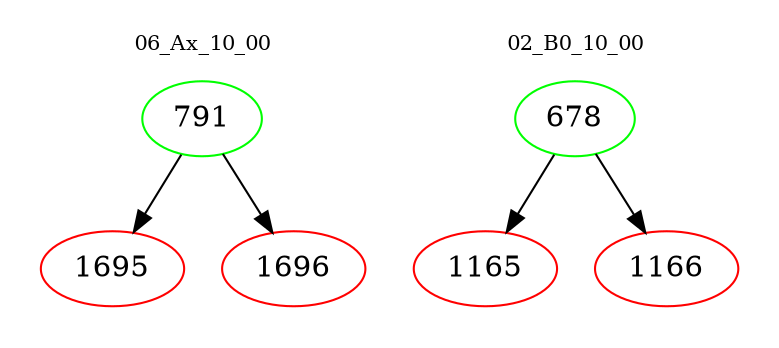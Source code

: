 digraph{
subgraph cluster_0 {
color = white
label = "06_Ax_10_00";
fontsize=10;
T0_791 [label="791", color="green"]
T0_791 -> T0_1695 [color="black"]
T0_1695 [label="1695", color="red"]
T0_791 -> T0_1696 [color="black"]
T0_1696 [label="1696", color="red"]
}
subgraph cluster_1 {
color = white
label = "02_B0_10_00";
fontsize=10;
T1_678 [label="678", color="green"]
T1_678 -> T1_1165 [color="black"]
T1_1165 [label="1165", color="red"]
T1_678 -> T1_1166 [color="black"]
T1_1166 [label="1166", color="red"]
}
}
